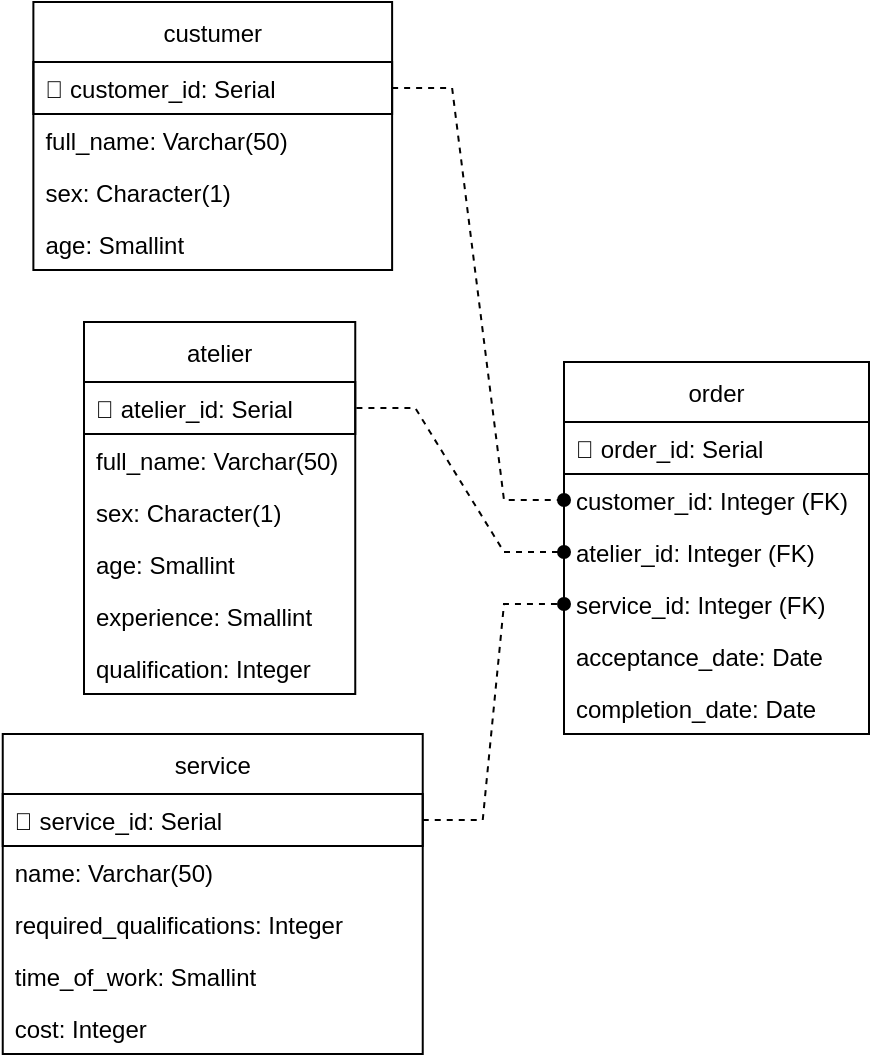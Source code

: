 <mxfile version="15.9.1" type="device"><diagram name="Page-1" id="AUCNZMFgRx5SqDFQteJe"><mxGraphModel dx="460" dy="779" grid="1" gridSize="10" guides="1" tooltips="1" connect="1" arrows="1" fold="1" page="1" pageScale="1" pageWidth="827" pageHeight="1169" math="0" shadow="0"><root><mxCell id="0"/><mxCell id="1" parent="0"/><mxCell id="Y0wcQ70CKrvKJJYlwdj3-1" value="atelier " style="swimlane;fontStyle=0;childLayout=stackLayout;horizontal=1;startSize=30;fillColor=none;horizontalStack=0;resizeParent=1;resizeParentMax=0;resizeLast=0;collapsible=1;marginBottom=0;" vertex="1" parent="1"><mxGeometry x="130" y="260" width="135.63" height="186" as="geometry"/></mxCell><mxCell id="Y0wcQ70CKrvKJJYlwdj3-2" value="🔑 atelier_id: Serial" style="text;strokeColor=default;fillColor=none;align=left;verticalAlign=middle;spacingLeft=4;spacingRight=4;overflow=hidden;rotatable=0;points=[[0,0.5],[1,0.5]];portConstraint=eastwest;" vertex="1" parent="Y0wcQ70CKrvKJJYlwdj3-1"><mxGeometry y="30" width="135.63" height="26" as="geometry"/></mxCell><mxCell id="Y0wcQ70CKrvKJJYlwdj3-3" value="full_name: Varchar(50)" style="text;strokeColor=none;fillColor=none;align=left;verticalAlign=top;spacingLeft=4;spacingRight=4;overflow=hidden;rotatable=0;points=[[0,0.5],[1,0.5]];portConstraint=eastwest;" vertex="1" parent="Y0wcQ70CKrvKJJYlwdj3-1"><mxGeometry y="56" width="135.63" height="26" as="geometry"/></mxCell><mxCell id="Y0wcQ70CKrvKJJYlwdj3-36" value="sex: Character(1)" style="text;strokeColor=none;fillColor=none;align=left;verticalAlign=top;spacingLeft=4;spacingRight=4;overflow=hidden;rotatable=0;points=[[0,0.5],[1,0.5]];portConstraint=eastwest;" vertex="1" parent="Y0wcQ70CKrvKJJYlwdj3-1"><mxGeometry y="82" width="135.63" height="26" as="geometry"/></mxCell><mxCell id="Y0wcQ70CKrvKJJYlwdj3-37" value="age: Smallint" style="text;strokeColor=none;fillColor=none;align=left;verticalAlign=top;spacingLeft=4;spacingRight=4;overflow=hidden;rotatable=0;points=[[0,0.5],[1,0.5]];portConstraint=eastwest;" vertex="1" parent="Y0wcQ70CKrvKJJYlwdj3-1"><mxGeometry y="108" width="135.63" height="26" as="geometry"/></mxCell><mxCell id="Y0wcQ70CKrvKJJYlwdj3-38" value="experience: Smallint" style="text;strokeColor=none;fillColor=none;align=left;verticalAlign=top;spacingLeft=4;spacingRight=4;overflow=hidden;rotatable=0;points=[[0,0.5],[1,0.5]];portConstraint=eastwest;" vertex="1" parent="Y0wcQ70CKrvKJJYlwdj3-1"><mxGeometry y="134" width="135.63" height="26" as="geometry"/></mxCell><mxCell id="Y0wcQ70CKrvKJJYlwdj3-39" value="qualification: Integer&#xA;" style="text;strokeColor=none;fillColor=none;align=left;verticalAlign=top;spacingLeft=4;spacingRight=4;overflow=hidden;rotatable=0;points=[[0,0.5],[1,0.5]];portConstraint=eastwest;" vertex="1" parent="Y0wcQ70CKrvKJJYlwdj3-1"><mxGeometry y="160" width="135.63" height="26" as="geometry"/></mxCell><mxCell id="Y0wcQ70CKrvKJJYlwdj3-12" value="custumer" style="swimlane;fontStyle=0;childLayout=stackLayout;horizontal=1;startSize=30;fillColor=none;horizontalStack=0;resizeParent=1;resizeParentMax=0;resizeLast=0;collapsible=1;marginBottom=0;" vertex="1" parent="1"><mxGeometry x="104.69" y="100" width="179.37" height="134" as="geometry"/></mxCell><mxCell id="Y0wcQ70CKrvKJJYlwdj3-13" value="🔑 customer_id: Serial" style="text;strokeColor=default;fillColor=none;align=left;verticalAlign=top;spacingLeft=4;spacingRight=4;overflow=hidden;rotatable=0;points=[[0,0.5],[1,0.5]];portConstraint=eastwest;" vertex="1" parent="Y0wcQ70CKrvKJJYlwdj3-12"><mxGeometry y="30" width="179.37" height="26" as="geometry"/></mxCell><mxCell id="Y0wcQ70CKrvKJJYlwdj3-14" value="full_name: Varchar(50)" style="text;strokeColor=none;fillColor=none;align=left;verticalAlign=top;spacingLeft=4;spacingRight=4;overflow=hidden;rotatable=0;points=[[0,0.5],[1,0.5]];portConstraint=eastwest;" vertex="1" parent="Y0wcQ70CKrvKJJYlwdj3-12"><mxGeometry y="56" width="179.37" height="26" as="geometry"/></mxCell><mxCell id="Y0wcQ70CKrvKJJYlwdj3-44" value="sex: Character(1)" style="text;strokeColor=none;fillColor=none;align=left;verticalAlign=top;spacingLeft=4;spacingRight=4;overflow=hidden;rotatable=0;points=[[0,0.5],[1,0.5]];portConstraint=eastwest;" vertex="1" parent="Y0wcQ70CKrvKJJYlwdj3-12"><mxGeometry y="82" width="179.37" height="26" as="geometry"/></mxCell><mxCell id="Y0wcQ70CKrvKJJYlwdj3-45" value="age: Smallint" style="text;strokeColor=none;fillColor=none;align=left;verticalAlign=top;spacingLeft=4;spacingRight=4;overflow=hidden;rotatable=0;points=[[0,0.5],[1,0.5]];portConstraint=eastwest;" vertex="1" parent="Y0wcQ70CKrvKJJYlwdj3-12"><mxGeometry y="108" width="179.37" height="26" as="geometry"/></mxCell><mxCell id="Y0wcQ70CKrvKJJYlwdj3-23" value="order" style="swimlane;fontStyle=0;childLayout=stackLayout;horizontal=1;startSize=30;fillColor=none;horizontalStack=0;resizeParent=1;resizeParentMax=0;resizeLast=0;collapsible=1;marginBottom=0;" vertex="1" parent="1"><mxGeometry x="370" y="280" width="152.5" height="186" as="geometry"/></mxCell><mxCell id="Y0wcQ70CKrvKJJYlwdj3-46" value="🔑 order_id: Serial" style="text;strokeColor=default;fillColor=none;align=left;verticalAlign=middle;spacingLeft=4;spacingRight=4;overflow=hidden;rotatable=0;points=[[0,0.5],[1,0.5]];portConstraint=eastwest;" vertex="1" parent="Y0wcQ70CKrvKJJYlwdj3-23"><mxGeometry y="30" width="152.5" height="26" as="geometry"/></mxCell><mxCell id="Y0wcQ70CKrvKJJYlwdj3-24" value="customer_id: Integer (FK)" style="text;strokeColor=none;fillColor=none;align=left;verticalAlign=top;spacingLeft=4;spacingRight=4;overflow=hidden;rotatable=0;points=[[0,0.5],[1,0.5]];portConstraint=eastwest;" vertex="1" parent="Y0wcQ70CKrvKJJYlwdj3-23"><mxGeometry y="56" width="152.5" height="26" as="geometry"/></mxCell><mxCell id="Y0wcQ70CKrvKJJYlwdj3-25" value="atelier_id: Integer (FK)" style="text;strokeColor=none;fillColor=none;align=left;verticalAlign=top;spacingLeft=4;spacingRight=4;overflow=hidden;rotatable=0;points=[[0,0.5],[1,0.5]];portConstraint=eastwest;" vertex="1" parent="Y0wcQ70CKrvKJJYlwdj3-23"><mxGeometry y="82" width="152.5" height="26" as="geometry"/></mxCell><mxCell id="Y0wcQ70CKrvKJJYlwdj3-47" value="service_id: Integer (FK)" style="text;strokeColor=none;fillColor=none;align=left;verticalAlign=top;spacingLeft=4;spacingRight=4;overflow=hidden;rotatable=0;points=[[0,0.5],[1,0.5]];portConstraint=eastwest;" vertex="1" parent="Y0wcQ70CKrvKJJYlwdj3-23"><mxGeometry y="108" width="152.5" height="26" as="geometry"/></mxCell><mxCell id="Y0wcQ70CKrvKJJYlwdj3-48" value="acceptance_date: Date " style="text;strokeColor=none;fillColor=none;align=left;verticalAlign=top;spacingLeft=4;spacingRight=4;overflow=hidden;rotatable=0;points=[[0,0.5],[1,0.5]];portConstraint=eastwest;" vertex="1" parent="Y0wcQ70CKrvKJJYlwdj3-23"><mxGeometry y="134" width="152.5" height="26" as="geometry"/></mxCell><mxCell id="Y0wcQ70CKrvKJJYlwdj3-49" value="completion_date: Date " style="text;strokeColor=none;fillColor=none;align=left;verticalAlign=top;spacingLeft=4;spacingRight=4;overflow=hidden;rotatable=0;points=[[0,0.5],[1,0.5]];portConstraint=eastwest;" vertex="1" parent="Y0wcQ70CKrvKJJYlwdj3-23"><mxGeometry y="160" width="152.5" height="26" as="geometry"/></mxCell><mxCell id="Y0wcQ70CKrvKJJYlwdj3-26" value="service" style="swimlane;fontStyle=0;childLayout=stackLayout;horizontal=1;startSize=30;fillColor=none;horizontalStack=0;resizeParent=1;resizeParentMax=0;resizeLast=0;collapsible=1;marginBottom=0;" vertex="1" parent="1"><mxGeometry x="89.37" y="466" width="210" height="160" as="geometry"/></mxCell><mxCell id="Y0wcQ70CKrvKJJYlwdj3-27" value="🔑 service_id: Serial" style="text;strokeColor=default;fillColor=none;align=left;verticalAlign=top;spacingLeft=4;spacingRight=4;overflow=hidden;rotatable=0;points=[[0,0.5],[1,0.5]];portConstraint=eastwest;" vertex="1" parent="Y0wcQ70CKrvKJJYlwdj3-26"><mxGeometry y="30" width="210" height="26" as="geometry"/></mxCell><mxCell id="Y0wcQ70CKrvKJJYlwdj3-28" value="name: Varchar(50)" style="text;strokeColor=none;fillColor=none;align=left;verticalAlign=top;spacingLeft=4;spacingRight=4;overflow=hidden;rotatable=0;points=[[0,0.5],[1,0.5]];portConstraint=eastwest;" vertex="1" parent="Y0wcQ70CKrvKJJYlwdj3-26"><mxGeometry y="56" width="210" height="26" as="geometry"/></mxCell><mxCell id="Y0wcQ70CKrvKJJYlwdj3-40" value="required_qualifications: Integer" style="text;strokeColor=none;fillColor=none;align=left;verticalAlign=top;spacingLeft=4;spacingRight=4;overflow=hidden;rotatable=0;points=[[0,0.5],[1,0.5]];portConstraint=eastwest;" vertex="1" parent="Y0wcQ70CKrvKJJYlwdj3-26"><mxGeometry y="82" width="210" height="26" as="geometry"/></mxCell><mxCell id="Y0wcQ70CKrvKJJYlwdj3-42" value="time_of_work: Smallint" style="text;strokeColor=none;fillColor=none;align=left;verticalAlign=top;spacingLeft=4;spacingRight=4;overflow=hidden;rotatable=0;points=[[0,0.5],[1,0.5]];portConstraint=eastwest;" vertex="1" parent="Y0wcQ70CKrvKJJYlwdj3-26"><mxGeometry y="108" width="210" height="26" as="geometry"/></mxCell><mxCell id="Y0wcQ70CKrvKJJYlwdj3-43" value="cost: Integer" style="text;strokeColor=none;fillColor=none;align=left;verticalAlign=top;spacingLeft=4;spacingRight=4;overflow=hidden;rotatable=0;points=[[0,0.5],[1,0.5]];portConstraint=eastwest;" vertex="1" parent="Y0wcQ70CKrvKJJYlwdj3-26"><mxGeometry y="134" width="210" height="26" as="geometry"/></mxCell><mxCell id="Y0wcQ70CKrvKJJYlwdj3-30" value="" style="edgeStyle=entityRelationEdgeStyle;fontSize=12;html=1;endArrow=oval;startArrow=none;rounded=0;startFill=0;endFill=1;dashed=1;" edge="1" parent="1" source="Y0wcQ70CKrvKJJYlwdj3-27" target="Y0wcQ70CKrvKJJYlwdj3-47"><mxGeometry width="100" height="100" relative="1" as="geometry"><mxPoint x="413.74" y="14" as="sourcePoint"/><mxPoint x="414.99" y="141" as="targetPoint"/></mxGeometry></mxCell><mxCell id="Y0wcQ70CKrvKJJYlwdj3-31" value="" style="edgeStyle=entityRelationEdgeStyle;fontSize=12;html=1;endArrow=oval;startArrow=none;rounded=0;startFill=0;endFill=1;dashed=1;" edge="1" parent="1" source="Y0wcQ70CKrvKJJYlwdj3-13" target="Y0wcQ70CKrvKJJYlwdj3-24"><mxGeometry width="100" height="100" relative="1" as="geometry"><mxPoint x="423.74" y="24" as="sourcePoint"/><mxPoint x="424.99" y="151" as="targetPoint"/></mxGeometry></mxCell><mxCell id="Y0wcQ70CKrvKJJYlwdj3-33" value="" style="edgeStyle=entityRelationEdgeStyle;fontSize=12;html=1;endArrow=none;startArrow=oval;rounded=0;startFill=1;endFill=0;dashed=1;" edge="1" parent="1" source="Y0wcQ70CKrvKJJYlwdj3-25" target="Y0wcQ70CKrvKJJYlwdj3-2"><mxGeometry width="100" height="100" relative="1" as="geometry"><mxPoint x="649.99" y="350" as="sourcePoint"/><mxPoint x="382.49" y="163" as="targetPoint"/></mxGeometry></mxCell></root></mxGraphModel></diagram></mxfile>